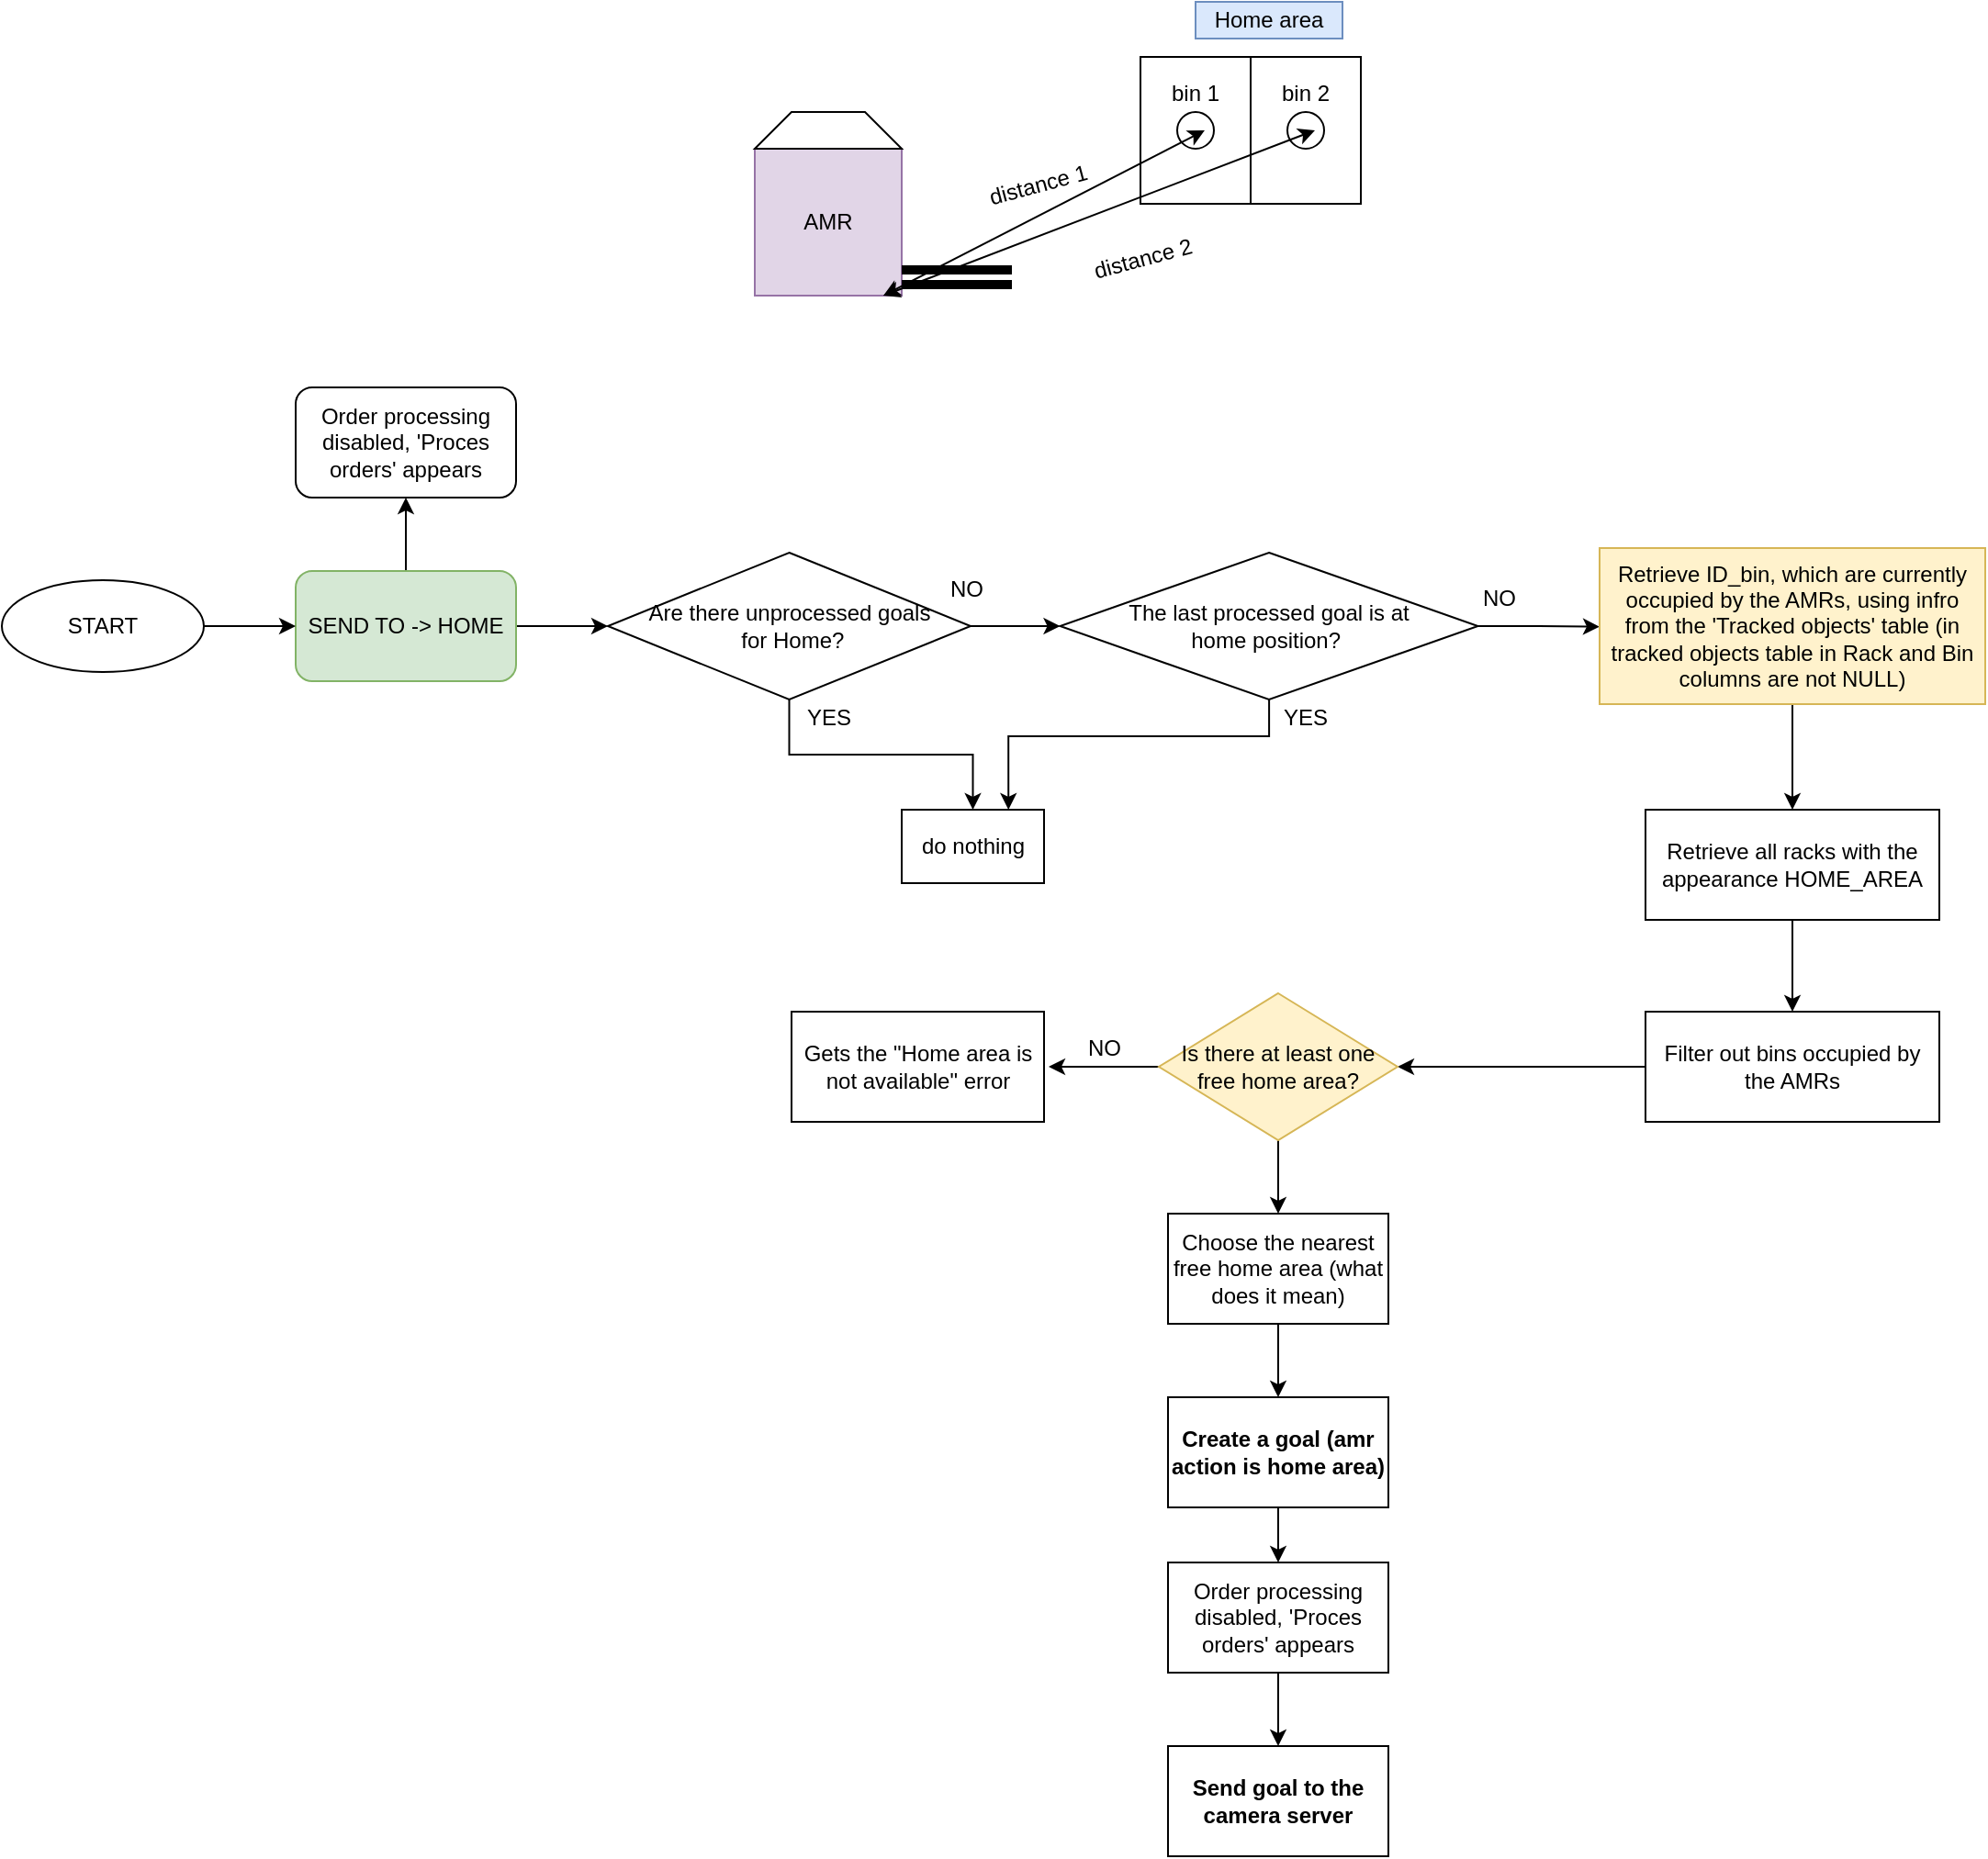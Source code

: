 <mxfile version="17.4.0" type="github">
  <diagram id="a4iniLPPF76ozl8piliu" name="Page-1">
    <mxGraphModel dx="3288" dy="1246" grid="1" gridSize="10" guides="1" tooltips="1" connect="1" arrows="1" fold="1" page="1" pageScale="1" pageWidth="827" pageHeight="1169" math="0" shadow="0">
      <root>
        <mxCell id="0" />
        <mxCell id="1" parent="0" />
        <mxCell id="IZJOyX6U1HNmdYvwaypg-1" style="edgeStyle=orthogonalEdgeStyle;rounded=0;orthogonalLoop=1;jettySize=auto;html=1;strokeWidth=1;" parent="1" source="IZJOyX6U1HNmdYvwaypg-3" edge="1">
          <mxGeometry relative="1" as="geometry">
            <mxPoint x="710" y="630" as="targetPoint" />
          </mxGeometry>
        </mxCell>
        <mxCell id="IZJOyX6U1HNmdYvwaypg-2" style="edgeStyle=orthogonalEdgeStyle;rounded=0;orthogonalLoop=1;jettySize=auto;html=1;strokeWidth=1;" parent="1" source="IZJOyX6U1HNmdYvwaypg-3" edge="1">
          <mxGeometry relative="1" as="geometry">
            <mxPoint x="600" y="560" as="targetPoint" />
          </mxGeometry>
        </mxCell>
        <mxCell id="IZJOyX6U1HNmdYvwaypg-3" value="SEND TO -&amp;gt; HOME" style="rounded=1;whiteSpace=wrap;html=1;fillColor=#d5e8d4;strokeColor=#82b366;" parent="1" vertex="1">
          <mxGeometry x="540" y="600" width="120" height="60" as="geometry" />
        </mxCell>
        <mxCell id="IZJOyX6U1HNmdYvwaypg-4" value="" style="rounded=0;whiteSpace=wrap;html=1;" parent="1" vertex="1">
          <mxGeometry x="1000" y="320" width="120" height="80" as="geometry" />
        </mxCell>
        <mxCell id="IZJOyX6U1HNmdYvwaypg-5" value="" style="endArrow=none;html=1;exitX=0.5;exitY=1;exitDx=0;exitDy=0;" parent="1" source="IZJOyX6U1HNmdYvwaypg-4" edge="1">
          <mxGeometry width="50" height="50" relative="1" as="geometry">
            <mxPoint x="1010" y="370" as="sourcePoint" />
            <mxPoint x="1060" y="320" as="targetPoint" />
          </mxGeometry>
        </mxCell>
        <mxCell id="IZJOyX6U1HNmdYvwaypg-6" value="bin 1" style="text;html=1;strokeColor=none;fillColor=none;align=center;verticalAlign=middle;whiteSpace=wrap;rounded=0;" parent="1" vertex="1">
          <mxGeometry x="1010" y="330" width="40" height="20" as="geometry" />
        </mxCell>
        <mxCell id="IZJOyX6U1HNmdYvwaypg-7" value="bin 2" style="text;html=1;strokeColor=none;fillColor=none;align=center;verticalAlign=middle;whiteSpace=wrap;rounded=0;" parent="1" vertex="1">
          <mxGeometry x="1070" y="330" width="40" height="20" as="geometry" />
        </mxCell>
        <mxCell id="IZJOyX6U1HNmdYvwaypg-8" value="Home area" style="text;html=1;strokeColor=#6c8ebf;fillColor=#dae8fc;align=center;verticalAlign=middle;whiteSpace=wrap;rounded=0;" parent="1" vertex="1">
          <mxGeometry x="1030" y="290" width="80" height="20" as="geometry" />
        </mxCell>
        <mxCell id="IZJOyX6U1HNmdYvwaypg-9" value="AMR" style="whiteSpace=wrap;html=1;aspect=fixed;fillColor=#e1d5e7;strokeColor=#9673a6;" parent="1" vertex="1">
          <mxGeometry x="790" y="370" width="80" height="80" as="geometry" />
        </mxCell>
        <mxCell id="IZJOyX6U1HNmdYvwaypg-10" value="" style="shape=trapezoid;perimeter=trapezoidPerimeter;whiteSpace=wrap;html=1;fixedSize=1;" parent="1" vertex="1">
          <mxGeometry x="790" y="350" width="80" height="20" as="geometry" />
        </mxCell>
        <mxCell id="IZJOyX6U1HNmdYvwaypg-11" value="" style="shape=link;html=1;strokeWidth=5;" parent="1" edge="1">
          <mxGeometry width="100" relative="1" as="geometry">
            <mxPoint x="870" y="440" as="sourcePoint" />
            <mxPoint x="930" y="440" as="targetPoint" />
          </mxGeometry>
        </mxCell>
        <mxCell id="IZJOyX6U1HNmdYvwaypg-12" style="edgeStyle=orthogonalEdgeStyle;rounded=0;orthogonalLoop=1;jettySize=auto;html=1;strokeWidth=1;" parent="1" source="IZJOyX6U1HNmdYvwaypg-13" target="IZJOyX6U1HNmdYvwaypg-3" edge="1">
          <mxGeometry relative="1" as="geometry" />
        </mxCell>
        <mxCell id="IZJOyX6U1HNmdYvwaypg-13" value="START" style="ellipse;whiteSpace=wrap;html=1;" parent="1" vertex="1">
          <mxGeometry x="380" y="605" width="110" height="50" as="geometry" />
        </mxCell>
        <mxCell id="IZJOyX6U1HNmdYvwaypg-14" value="Order processing disabled, &#39;Proces orders&#39; appears" style="rounded=1;whiteSpace=wrap;html=1;" parent="1" vertex="1">
          <mxGeometry x="540" y="500" width="120" height="60" as="geometry" />
        </mxCell>
        <mxCell id="IZJOyX6U1HNmdYvwaypg-15" value="" style="edgeStyle=orthogonalEdgeStyle;rounded=0;orthogonalLoop=1;jettySize=auto;html=1;strokeWidth=1;" parent="1" source="IZJOyX6U1HNmdYvwaypg-17" target="IZJOyX6U1HNmdYvwaypg-18" edge="1">
          <mxGeometry relative="1" as="geometry" />
        </mxCell>
        <mxCell id="IZJOyX6U1HNmdYvwaypg-16" style="edgeStyle=orthogonalEdgeStyle;rounded=0;orthogonalLoop=1;jettySize=auto;html=1;strokeWidth=1;" parent="1" source="IZJOyX6U1HNmdYvwaypg-17" target="IZJOyX6U1HNmdYvwaypg-23" edge="1">
          <mxGeometry relative="1" as="geometry" />
        </mxCell>
        <mxCell id="IZJOyX6U1HNmdYvwaypg-17" value="Are there unprocessed goals&lt;br&gt;&amp;nbsp;for Home?" style="rhombus;whiteSpace=wrap;html=1;rounded=0;" parent="1" vertex="1">
          <mxGeometry x="710" y="590" width="197.5" height="80" as="geometry" />
        </mxCell>
        <mxCell id="IZJOyX6U1HNmdYvwaypg-18" value="do nothing" style="whiteSpace=wrap;html=1;rounded=0;" parent="1" vertex="1">
          <mxGeometry x="870" y="730" width="77.5" height="40" as="geometry" />
        </mxCell>
        <mxCell id="IZJOyX6U1HNmdYvwaypg-19" value="NO&lt;br&gt;" style="text;html=1;align=center;verticalAlign=middle;resizable=0;points=[];autosize=1;" parent="1" vertex="1">
          <mxGeometry x="890" y="600" width="30" height="20" as="geometry" />
        </mxCell>
        <mxCell id="IZJOyX6U1HNmdYvwaypg-20" value="YES" style="text;html=1;align=center;verticalAlign=middle;resizable=0;points=[];autosize=1;" parent="1" vertex="1">
          <mxGeometry x="810" y="670" width="40" height="20" as="geometry" />
        </mxCell>
        <mxCell id="IZJOyX6U1HNmdYvwaypg-21" style="edgeStyle=orthogonalEdgeStyle;rounded=0;orthogonalLoop=1;jettySize=auto;html=1;entryX=0.75;entryY=0;entryDx=0;entryDy=0;strokeWidth=1;" parent="1" source="IZJOyX6U1HNmdYvwaypg-23" target="IZJOyX6U1HNmdYvwaypg-18" edge="1">
          <mxGeometry relative="1" as="geometry">
            <Array as="points">
              <mxPoint x="1070" y="690" />
              <mxPoint x="928" y="690" />
            </Array>
          </mxGeometry>
        </mxCell>
        <mxCell id="IZJOyX6U1HNmdYvwaypg-22" style="edgeStyle=orthogonalEdgeStyle;rounded=0;orthogonalLoop=1;jettySize=auto;html=1;exitX=1;exitY=0.5;exitDx=0;exitDy=0;strokeWidth=1;" parent="1" source="IZJOyX6U1HNmdYvwaypg-23" edge="1">
          <mxGeometry relative="1" as="geometry">
            <mxPoint x="1250" y="630.333" as="targetPoint" />
          </mxGeometry>
        </mxCell>
        <mxCell id="IZJOyX6U1HNmdYvwaypg-23" value="The last processed goal is at &lt;br&gt;home position?&amp;nbsp;" style="rhombus;whiteSpace=wrap;html=1;rounded=0;" parent="1" vertex="1">
          <mxGeometry x="956.25" y="590" width="227.5" height="80" as="geometry" />
        </mxCell>
        <mxCell id="IZJOyX6U1HNmdYvwaypg-24" value="YES" style="text;html=1;strokeColor=none;fillColor=none;align=center;verticalAlign=middle;whiteSpace=wrap;rounded=0;" parent="1" vertex="1">
          <mxGeometry x="1070" y="670" width="40" height="20" as="geometry" />
        </mxCell>
        <mxCell id="IZJOyX6U1HNmdYvwaypg-25" style="edgeStyle=orthogonalEdgeStyle;rounded=0;orthogonalLoop=1;jettySize=auto;html=1;strokeWidth=1;" parent="1" source="IZJOyX6U1HNmdYvwaypg-26" target="IZJOyX6U1HNmdYvwaypg-28" edge="1">
          <mxGeometry relative="1" as="geometry" />
        </mxCell>
        <mxCell id="IZJOyX6U1HNmdYvwaypg-26" value="Retrieve ID_bin, which are currently occupied by the AMRs, using infro from the &#39;Tracked objects&#39; table (in tracked objects table in Rack and Bin columns are not NULL)" style="whiteSpace=wrap;html=1;rounded=0;fillColor=#fff2cc;strokeColor=#d6b656;" parent="1" vertex="1">
          <mxGeometry x="1250" y="587.5" width="210" height="85" as="geometry" />
        </mxCell>
        <mxCell id="IZJOyX6U1HNmdYvwaypg-27" style="edgeStyle=orthogonalEdgeStyle;rounded=0;orthogonalLoop=1;jettySize=auto;html=1;entryX=0.5;entryY=0;entryDx=0;entryDy=0;strokeWidth=1;" parent="1" source="IZJOyX6U1HNmdYvwaypg-28" target="IZJOyX6U1HNmdYvwaypg-30" edge="1">
          <mxGeometry relative="1" as="geometry" />
        </mxCell>
        <mxCell id="IZJOyX6U1HNmdYvwaypg-28" value="Retrieve all racks with the appearance HOME_AREA" style="whiteSpace=wrap;html=1;rounded=0;" parent="1" vertex="1">
          <mxGeometry x="1275" y="730" width="160" height="60" as="geometry" />
        </mxCell>
        <mxCell id="IZJOyX6U1HNmdYvwaypg-29" style="edgeStyle=orthogonalEdgeStyle;rounded=0;orthogonalLoop=1;jettySize=auto;html=1;strokeWidth=1;" parent="1" source="IZJOyX6U1HNmdYvwaypg-30" edge="1">
          <mxGeometry relative="1" as="geometry">
            <mxPoint x="1140" y="870" as="targetPoint" />
          </mxGeometry>
        </mxCell>
        <mxCell id="IZJOyX6U1HNmdYvwaypg-30" value="Filter out bins occupied by the AMRs" style="whiteSpace=wrap;html=1;rounded=0;" parent="1" vertex="1">
          <mxGeometry x="1275" y="840" width="160" height="60" as="geometry" />
        </mxCell>
        <mxCell id="IZJOyX6U1HNmdYvwaypg-31" style="edgeStyle=orthogonalEdgeStyle;rounded=0;orthogonalLoop=1;jettySize=auto;html=1;strokeWidth=1;" parent="1" source="IZJOyX6U1HNmdYvwaypg-33" edge="1">
          <mxGeometry relative="1" as="geometry">
            <mxPoint x="950.0" y="870" as="targetPoint" />
          </mxGeometry>
        </mxCell>
        <mxCell id="IZJOyX6U1HNmdYvwaypg-32" style="edgeStyle=orthogonalEdgeStyle;rounded=0;orthogonalLoop=1;jettySize=auto;html=1;strokeWidth=1;" parent="1" source="IZJOyX6U1HNmdYvwaypg-33" edge="1">
          <mxGeometry relative="1" as="geometry">
            <mxPoint x="1075" y="950" as="targetPoint" />
          </mxGeometry>
        </mxCell>
        <mxCell id="IZJOyX6U1HNmdYvwaypg-33" value="Is there at least one free home area?" style="rhombus;whiteSpace=wrap;html=1;fillColor=#fff2cc;strokeColor=#d6b656;" parent="1" vertex="1">
          <mxGeometry x="1010" y="830" width="130" height="80" as="geometry" />
        </mxCell>
        <mxCell id="IZJOyX6U1HNmdYvwaypg-34" value="Gets the &quot;Home area is not available&quot; error" style="whiteSpace=wrap;html=1;rounded=0;" parent="1" vertex="1">
          <mxGeometry x="810" y="840" width="137.5" height="60" as="geometry" />
        </mxCell>
        <mxCell id="IZJOyX6U1HNmdYvwaypg-35" value="NO" style="text;html=1;align=center;verticalAlign=middle;resizable=0;points=[];autosize=1;" parent="1" vertex="1">
          <mxGeometry x="1180" y="605" width="30" height="20" as="geometry" />
        </mxCell>
        <mxCell id="IZJOyX6U1HNmdYvwaypg-36" value="NO" style="text;html=1;align=center;verticalAlign=middle;resizable=0;points=[];autosize=1;" parent="1" vertex="1">
          <mxGeometry x="965" y="850" width="30" height="20" as="geometry" />
        </mxCell>
        <mxCell id="IZJOyX6U1HNmdYvwaypg-37" style="edgeStyle=orthogonalEdgeStyle;rounded=0;orthogonalLoop=1;jettySize=auto;html=1;strokeWidth=1;" parent="1" source="IZJOyX6U1HNmdYvwaypg-38" target="IZJOyX6U1HNmdYvwaypg-49" edge="1">
          <mxGeometry relative="1" as="geometry">
            <mxPoint x="1075.0" y="1040" as="targetPoint" />
          </mxGeometry>
        </mxCell>
        <mxCell id="IZJOyX6U1HNmdYvwaypg-38" value="Choose the nearest free home area (what does it mean)" style="whiteSpace=wrap;html=1;rounded=0;" parent="1" vertex="1">
          <mxGeometry x="1015" y="950" width="120" height="60" as="geometry" />
        </mxCell>
        <mxCell id="IZJOyX6U1HNmdYvwaypg-39" value="" style="ellipse;whiteSpace=wrap;html=1;aspect=fixed;" parent="1" vertex="1">
          <mxGeometry x="1020" y="350" width="20" height="20" as="geometry" />
        </mxCell>
        <mxCell id="IZJOyX6U1HNmdYvwaypg-40" value="" style="ellipse;whiteSpace=wrap;html=1;aspect=fixed;" parent="1" vertex="1">
          <mxGeometry x="1080" y="350" width="20" height="20" as="geometry" />
        </mxCell>
        <mxCell id="IZJOyX6U1HNmdYvwaypg-41" value="Send goal to the camera server" style="rounded=0;whiteSpace=wrap;html=1;fontStyle=1" parent="1" vertex="1">
          <mxGeometry x="1015" y="1240" width="120" height="60" as="geometry" />
        </mxCell>
        <mxCell id="IZJOyX6U1HNmdYvwaypg-42" value="" style="endArrow=classic;startArrow=classic;html=1;strokeWidth=1;" parent="1" edge="1">
          <mxGeometry width="50" height="50" relative="1" as="geometry">
            <mxPoint x="860" y="450" as="sourcePoint" />
            <mxPoint x="1095" y="360" as="targetPoint" />
          </mxGeometry>
        </mxCell>
        <mxCell id="IZJOyX6U1HNmdYvwaypg-43" value="" style="endArrow=classic;startArrow=classic;html=1;strokeWidth=1;" parent="1" edge="1">
          <mxGeometry width="50" height="50" relative="1" as="geometry">
            <mxPoint x="860" y="450" as="sourcePoint" />
            <mxPoint x="1035.0" y="360" as="targetPoint" />
          </mxGeometry>
        </mxCell>
        <mxCell id="IZJOyX6U1HNmdYvwaypg-44" value="distance 1" style="text;html=1;strokeColor=none;fillColor=none;align=center;verticalAlign=middle;whiteSpace=wrap;rounded=0;rotation=-15;" parent="1" vertex="1">
          <mxGeometry x="907.5" y="380" width="72.5" height="20" as="geometry" />
        </mxCell>
        <mxCell id="IZJOyX6U1HNmdYvwaypg-45" value="distance 2" style="text;html=1;strokeColor=none;fillColor=none;align=center;verticalAlign=middle;whiteSpace=wrap;rounded=0;rotation=-15;" parent="1" vertex="1">
          <mxGeometry x="965" y="420" width="72.5" height="20" as="geometry" />
        </mxCell>
        <mxCell id="IZJOyX6U1HNmdYvwaypg-46" style="edgeStyle=orthogonalEdgeStyle;rounded=0;orthogonalLoop=1;jettySize=auto;html=1;entryX=0.5;entryY=0;entryDx=0;entryDy=0;strokeWidth=1;" parent="1" source="IZJOyX6U1HNmdYvwaypg-47" target="IZJOyX6U1HNmdYvwaypg-41" edge="1">
          <mxGeometry relative="1" as="geometry" />
        </mxCell>
        <mxCell id="IZJOyX6U1HNmdYvwaypg-47" value="Order processing disabled, &#39;Proces orders&#39; appears" style="whiteSpace=wrap;html=1;rounded=0;" parent="1" vertex="1">
          <mxGeometry x="1015" y="1140" width="120" height="60" as="geometry" />
        </mxCell>
        <mxCell id="IZJOyX6U1HNmdYvwaypg-48" style="edgeStyle=orthogonalEdgeStyle;rounded=0;orthogonalLoop=1;jettySize=auto;html=1;strokeWidth=1;" parent="1" source="IZJOyX6U1HNmdYvwaypg-49" target="IZJOyX6U1HNmdYvwaypg-47" edge="1">
          <mxGeometry relative="1" as="geometry" />
        </mxCell>
        <mxCell id="IZJOyX6U1HNmdYvwaypg-49" value="Create a goal (amr action is home area)" style="rounded=0;whiteSpace=wrap;html=1;fontStyle=1" parent="1" vertex="1">
          <mxGeometry x="1015" y="1050" width="120" height="60" as="geometry" />
        </mxCell>
      </root>
    </mxGraphModel>
  </diagram>
</mxfile>
